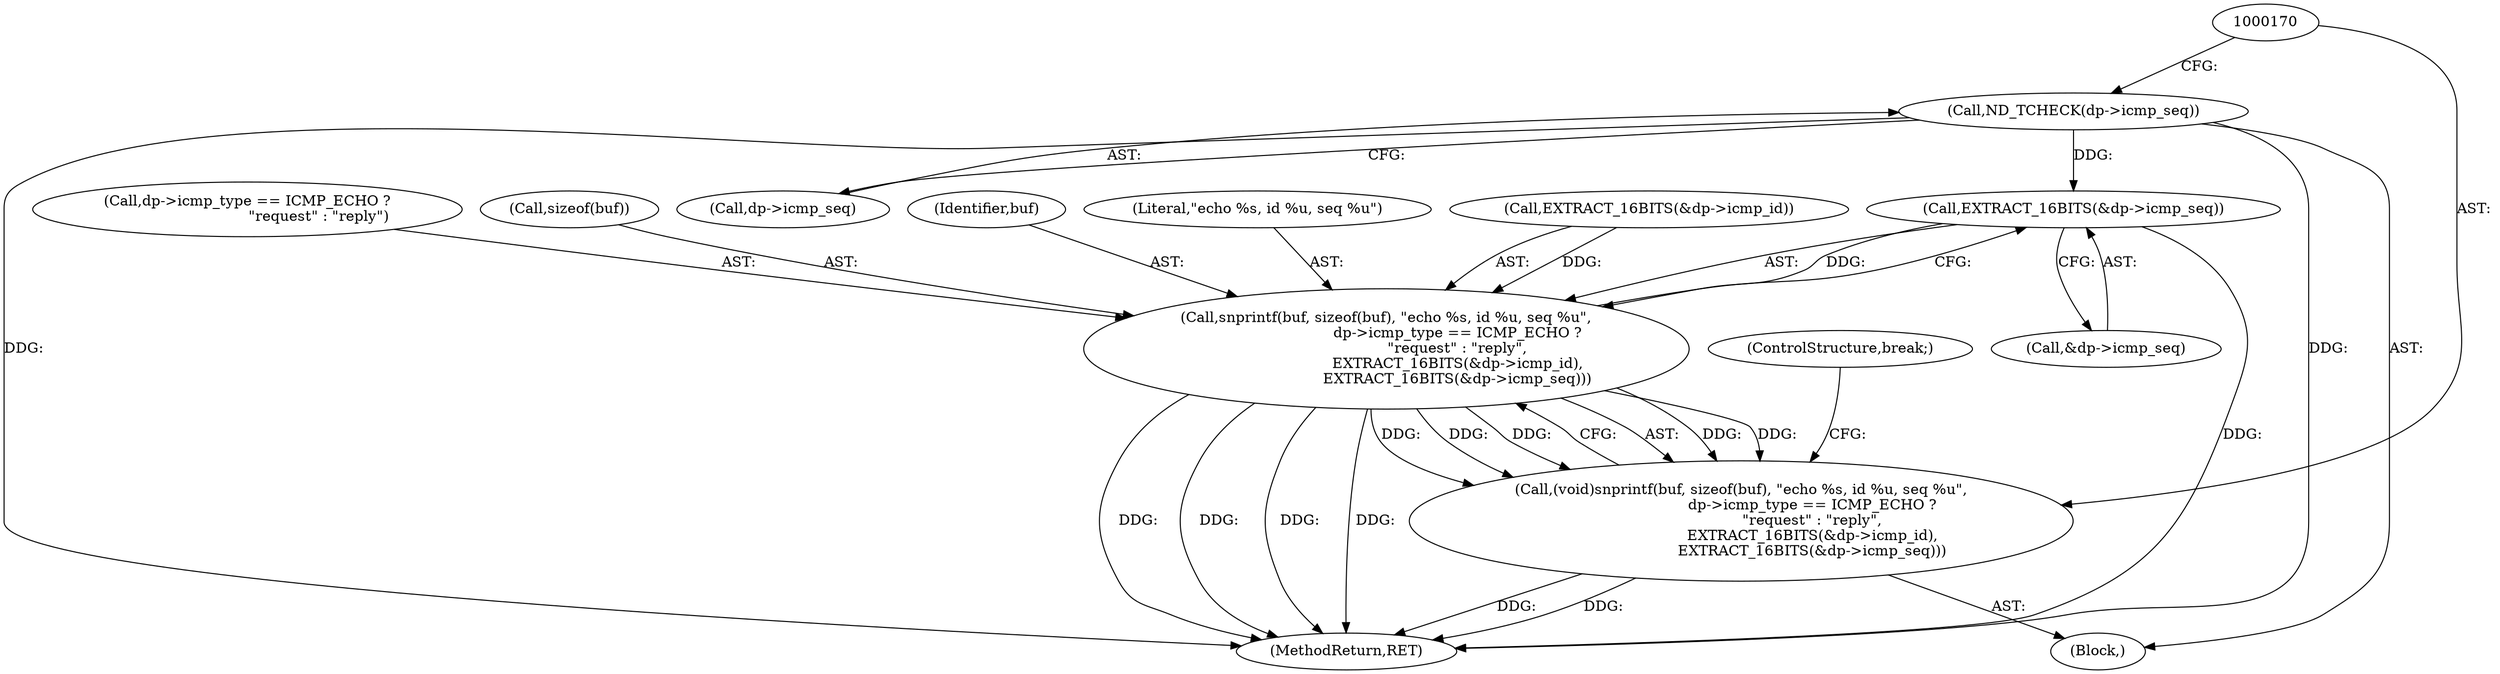 digraph "0_tcpdump_8509ef02eceb2bbb479cea10fe4a7ec6395f1a8b@pointer" {
"1000165" [label="(Call,ND_TCHECK(dp->icmp_seq))"];
"1000189" [label="(Call,EXTRACT_16BITS(&dp->icmp_seq))"];
"1000171" [label="(Call,snprintf(buf, sizeof(buf), \"echo %s, id %u, seq %u\",\n                               dp->icmp_type == ICMP_ECHO ?\n                               \"request\" : \"reply\",\n                               EXTRACT_16BITS(&dp->icmp_id),\n                               EXTRACT_16BITS(&dp->icmp_seq)))"];
"1000169" [label="(Call,(void)snprintf(buf, sizeof(buf), \"echo %s, id %u, seq %u\",\n                               dp->icmp_type == ICMP_ECHO ?\n                               \"request\" : \"reply\",\n                               EXTRACT_16BITS(&dp->icmp_id),\n                               EXTRACT_16BITS(&dp->icmp_seq)))"];
"1001265" [label="(MethodReturn,RET)"];
"1000189" [label="(Call,EXTRACT_16BITS(&dp->icmp_seq))"];
"1000162" [label="(Block,)"];
"1000169" [label="(Call,(void)snprintf(buf, sizeof(buf), \"echo %s, id %u, seq %u\",\n                               dp->icmp_type == ICMP_ECHO ?\n                               \"request\" : \"reply\",\n                               EXTRACT_16BITS(&dp->icmp_id),\n                               EXTRACT_16BITS(&dp->icmp_seq)))"];
"1000190" [label="(Call,&dp->icmp_seq)"];
"1000176" [label="(Call,dp->icmp_type == ICMP_ECHO ?\n                               \"request\" : \"reply\")"];
"1000165" [label="(Call,ND_TCHECK(dp->icmp_seq))"];
"1000173" [label="(Call,sizeof(buf))"];
"1000171" [label="(Call,snprintf(buf, sizeof(buf), \"echo %s, id %u, seq %u\",\n                               dp->icmp_type == ICMP_ECHO ?\n                               \"request\" : \"reply\",\n                               EXTRACT_16BITS(&dp->icmp_id),\n                               EXTRACT_16BITS(&dp->icmp_seq)))"];
"1000172" [label="(Identifier,buf)"];
"1000175" [label="(Literal,\"echo %s, id %u, seq %u\")"];
"1000184" [label="(Call,EXTRACT_16BITS(&dp->icmp_id))"];
"1000194" [label="(ControlStructure,break;)"];
"1000166" [label="(Call,dp->icmp_seq)"];
"1000165" -> "1000162"  [label="AST: "];
"1000165" -> "1000166"  [label="CFG: "];
"1000166" -> "1000165"  [label="AST: "];
"1000170" -> "1000165"  [label="CFG: "];
"1000165" -> "1001265"  [label="DDG: "];
"1000165" -> "1001265"  [label="DDG: "];
"1000165" -> "1000189"  [label="DDG: "];
"1000189" -> "1000171"  [label="AST: "];
"1000189" -> "1000190"  [label="CFG: "];
"1000190" -> "1000189"  [label="AST: "];
"1000171" -> "1000189"  [label="CFG: "];
"1000189" -> "1001265"  [label="DDG: "];
"1000189" -> "1000171"  [label="DDG: "];
"1000171" -> "1000169"  [label="AST: "];
"1000172" -> "1000171"  [label="AST: "];
"1000173" -> "1000171"  [label="AST: "];
"1000175" -> "1000171"  [label="AST: "];
"1000176" -> "1000171"  [label="AST: "];
"1000184" -> "1000171"  [label="AST: "];
"1000169" -> "1000171"  [label="CFG: "];
"1000171" -> "1001265"  [label="DDG: "];
"1000171" -> "1001265"  [label="DDG: "];
"1000171" -> "1001265"  [label="DDG: "];
"1000171" -> "1001265"  [label="DDG: "];
"1000171" -> "1000169"  [label="DDG: "];
"1000171" -> "1000169"  [label="DDG: "];
"1000171" -> "1000169"  [label="DDG: "];
"1000171" -> "1000169"  [label="DDG: "];
"1000171" -> "1000169"  [label="DDG: "];
"1000184" -> "1000171"  [label="DDG: "];
"1000169" -> "1000162"  [label="AST: "];
"1000170" -> "1000169"  [label="AST: "];
"1000194" -> "1000169"  [label="CFG: "];
"1000169" -> "1001265"  [label="DDG: "];
"1000169" -> "1001265"  [label="DDG: "];
}
